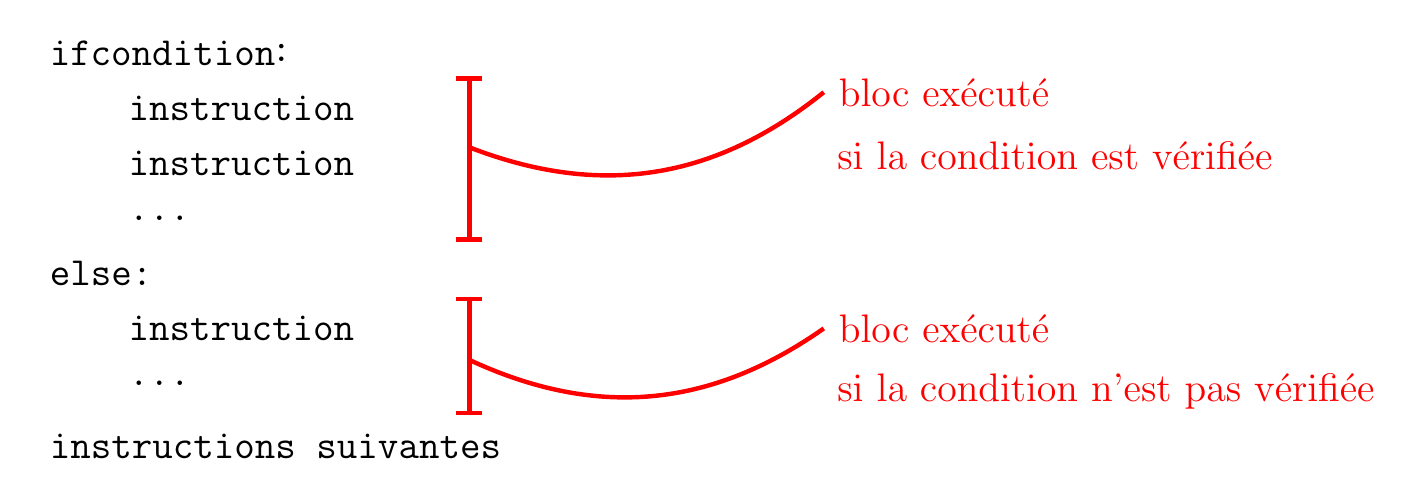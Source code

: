 \usetikzlibrary{positioning}
\begin{tikzpicture}[scale=1, every node/.style={transform shape}]
\Large
\node[right] (A) at (0,0) {\texttt{if}};
\node[right,right=-0.7em of A] (B)  {\texttt{condition}};
\node[right,right=-0.8em of B] (C) {\texttt{:}};


\node[right] (E) at (1,-0.7) {\texttt{instruction}};
\node[right] at (1,-1.4) {\texttt{instruction}};
\node[right] at (1,-2.1) {\texttt{...}};

\node[right] (AA) at (0,-2.8) {\texttt{else:}};

\node[right] (E) at (1,-3.5) {\texttt{instruction}};
\node[right] at (1,-4.2) {\texttt{...}};


\node[right] (F) at (0,-5) {\texttt{instructions suivantes}};

%  \draw[<-,>=latex,ultra thick, red]  (A.north) to[bend left] (9,3) node[right] {mot reserv\'e "\texttt{if}"};
%  \draw[<-,>=latex,ultra thick, red]  (B.north) to[bend left] (9,2) node[right] {une condition};
%  \draw[<-,>=latex,ultra thick, red]  (C.north) to[bend left] (9,1) node[right] {deux points};


 \draw[|-|,ultra thick, red] (5.5,-0.3)--++(0,-2.1);
 \draw[ultra thick, red]  (5.5,-1.2) to[bend right] (10,-0.5) node[right] {bloc ex\'ecut\'e};
 \node[right,red]  at (10,-1.3) {si la condition est v\'erifi\'ee};


 \draw[|-|,ultra thick, red] (5.5,-3.1)--++(0,-1.5);

 \draw[ultra thick, red]  (5.5,-3.9) to[bend right] (10,-3.5) node[right] {bloc ex\'ecut\'e};
 \node[right,red]  at (10,-4.3) {si la condition n'est pas v\'erifi\'ee};

% \draw[<-,>=latex,ultra thick, red]    (F.east)  to[bend left] (9,-3.2) node[right] {suite du programme};





\end{tikzpicture}
